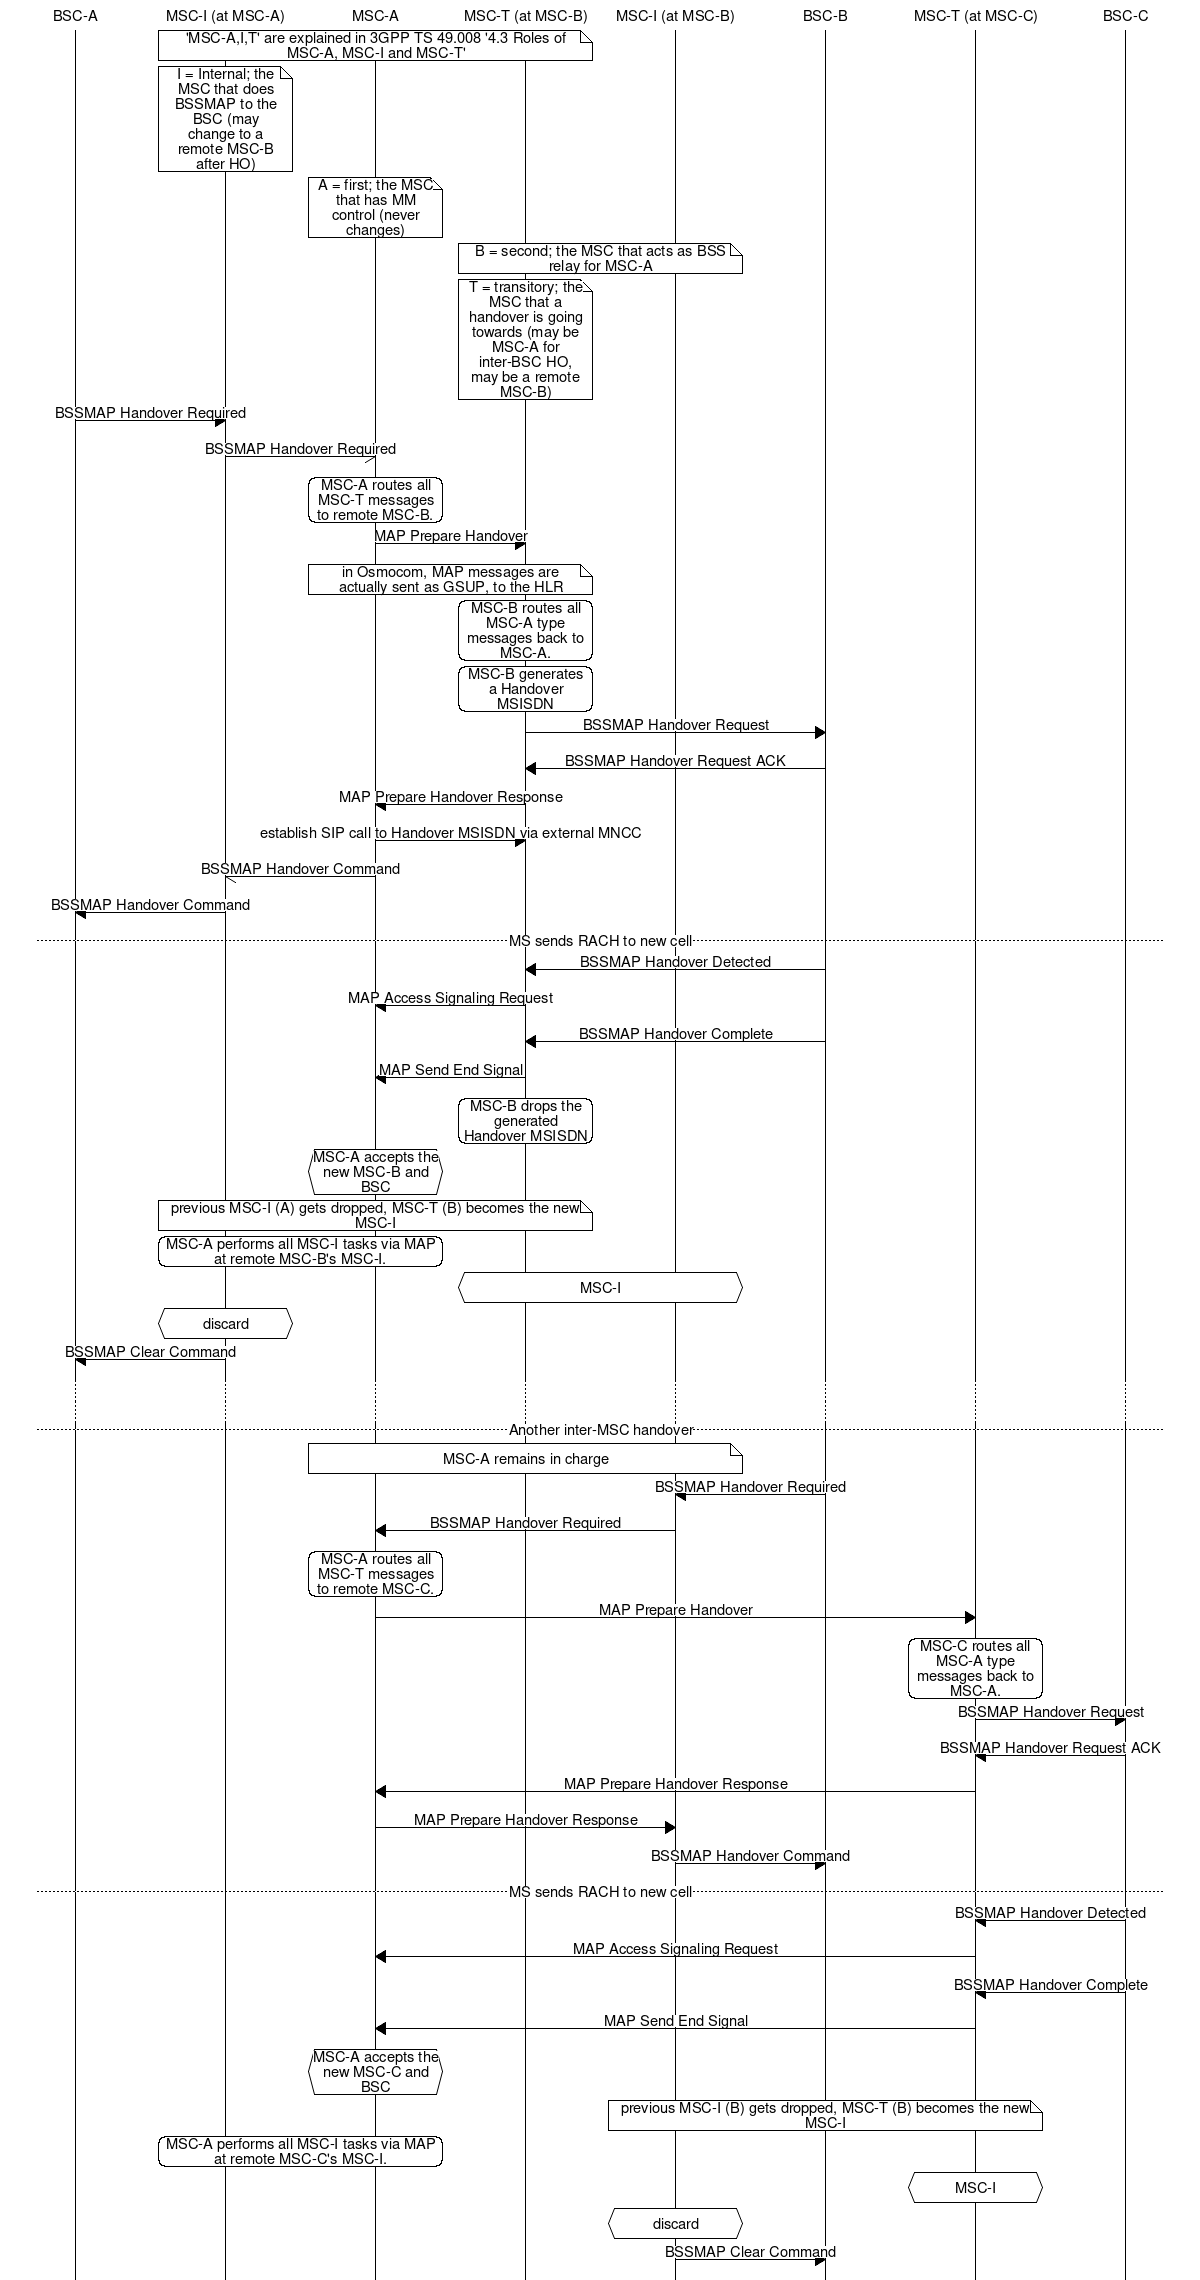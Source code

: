 msc {
	hscale=2;
	bsca [label="BSC-A"], ai[label="MSC-I (at MSC-A)"], a[label="MSC-A"], bt[label="MSC-T (at MSC-B)"], bi[label="MSC-I (at MSC-B)"], bscb[label="BSC-B"],
	ct[label="MSC-T (at MSC-C)"], bscc[label="BSC-C"];

	ai note bt [label="'MSC-A,I,T' are explained in 3GPP TS 49.008 '4.3 Roles of MSC-A, MSC-I and MSC-T'"];
	ai note ai [label="I = Internal; the MSC that does BSSMAP to the BSC (may change to a remote MSC-B after HO)"];
	a note a [label="A = first; the MSC that has MM control (never changes)"];
	bt note bi [label="B = second; the MSC that acts as BSS relay for MSC-A"];
	bt note bt [label="T = transitory; the MSC that a handover is going towards (may be MSC-A for inter-BSC HO, may be a remote MSC-B)"];

	bsca => ai [label="BSSMAP Handover Required"];
	ai -> a [label="BSSMAP Handover Required"];

	a rbox a [label="MSC-A routes all MSC-T messages to remote MSC-B."];

	a => bt [label="MAP Prepare Handover"];
	a note bt [label="in Osmocom, MAP messages are actually sent as GSUP, to the HLR"];

	bt rbox bt [label="MSC-B routes all MSC-A type messages back to MSC-A."];
	bt rbox bt [label="MSC-B generates a Handover MSISDN"];

	bt => bscb [label="BSSMAP Handover Request"];
	bt <= bscb [label="BSSMAP Handover Request ACK"];
	a <= bt [label="MAP Prepare Handover Response"];

	a => bt [label="establish SIP call to Handover MSISDN via external MNCC"];

	ai <- a [label="BSSMAP Handover Command"];
	bsca <= ai [label="BSSMAP Handover Command"];

	--- [label="MS sends RACH to new cell"];

	bt <= bscb [label="BSSMAP Handover Detected"];
	a <= bt [label="MAP Access Signaling Request"];

	bt <= bscb [label="BSSMAP Handover Complete"];
	a <= bt [label="MAP Send End Signal"];
	bt rbox bt [label="MSC-B drops the generated Handover MSISDN"];

	a abox a [label="MSC-A accepts the new MSC-B and BSC"];
	ai note bt [label="previous MSC-I (A) gets dropped, MSC-T (B) becomes the new MSC-I"];
	ai rbox a [label="MSC-A performs all MSC-I tasks via MAP at remote MSC-B's MSC-I."];
	bt abox bi [label="MSC-I"];
	ai abox ai [label="discard"];
	bsca <= ai [label="BSSMAP Clear Command"];

	...;
	...;

	--- [label="Another inter-MSC handover"];
	a note bi [label="MSC-A remains in charge"];

	bscb => bi [label="BSSMAP Handover Required"];
	bi => a [label="BSSMAP Handover Required"];

	a rbox a [label="MSC-A routes all MSC-T messages to remote MSC-C."];

	a => ct [label="MAP Prepare Handover"];
	ct rbox ct [label="MSC-C routes all MSC-A type messages back to MSC-A."];
	ct => bscc [label="BSSMAP Handover Request"];
	ct <= bscc [label="BSSMAP Handover Request ACK"];
	a <= ct [label="MAP Prepare Handover Response"];
	a => bi [label="MAP Prepare Handover Response"];
	bscb <= bi [label="BSSMAP Handover Command"];

	--- [label="MS sends RACH to new cell"];

	ct <= bscc [label="BSSMAP Handover Detected"];
	a <= ct [label="MAP Access Signaling Request"];

	ct <= bscc [label="BSSMAP Handover Complete"];
	a <= ct [label="MAP Send End Signal"];

	a abox a [label="MSC-A accepts the new MSC-C and BSC"];
	bi note ct [label="previous MSC-I (B) gets dropped, MSC-T (B) becomes the new MSC-I"];
	ai rbox a [label="MSC-A performs all MSC-I tasks via MAP at remote MSC-C's MSC-I."];
	ct abox ct [label="MSC-I"];
	bi abox bi [label="discard"];
	bscb <= bi [label="BSSMAP Clear Command"];

}
